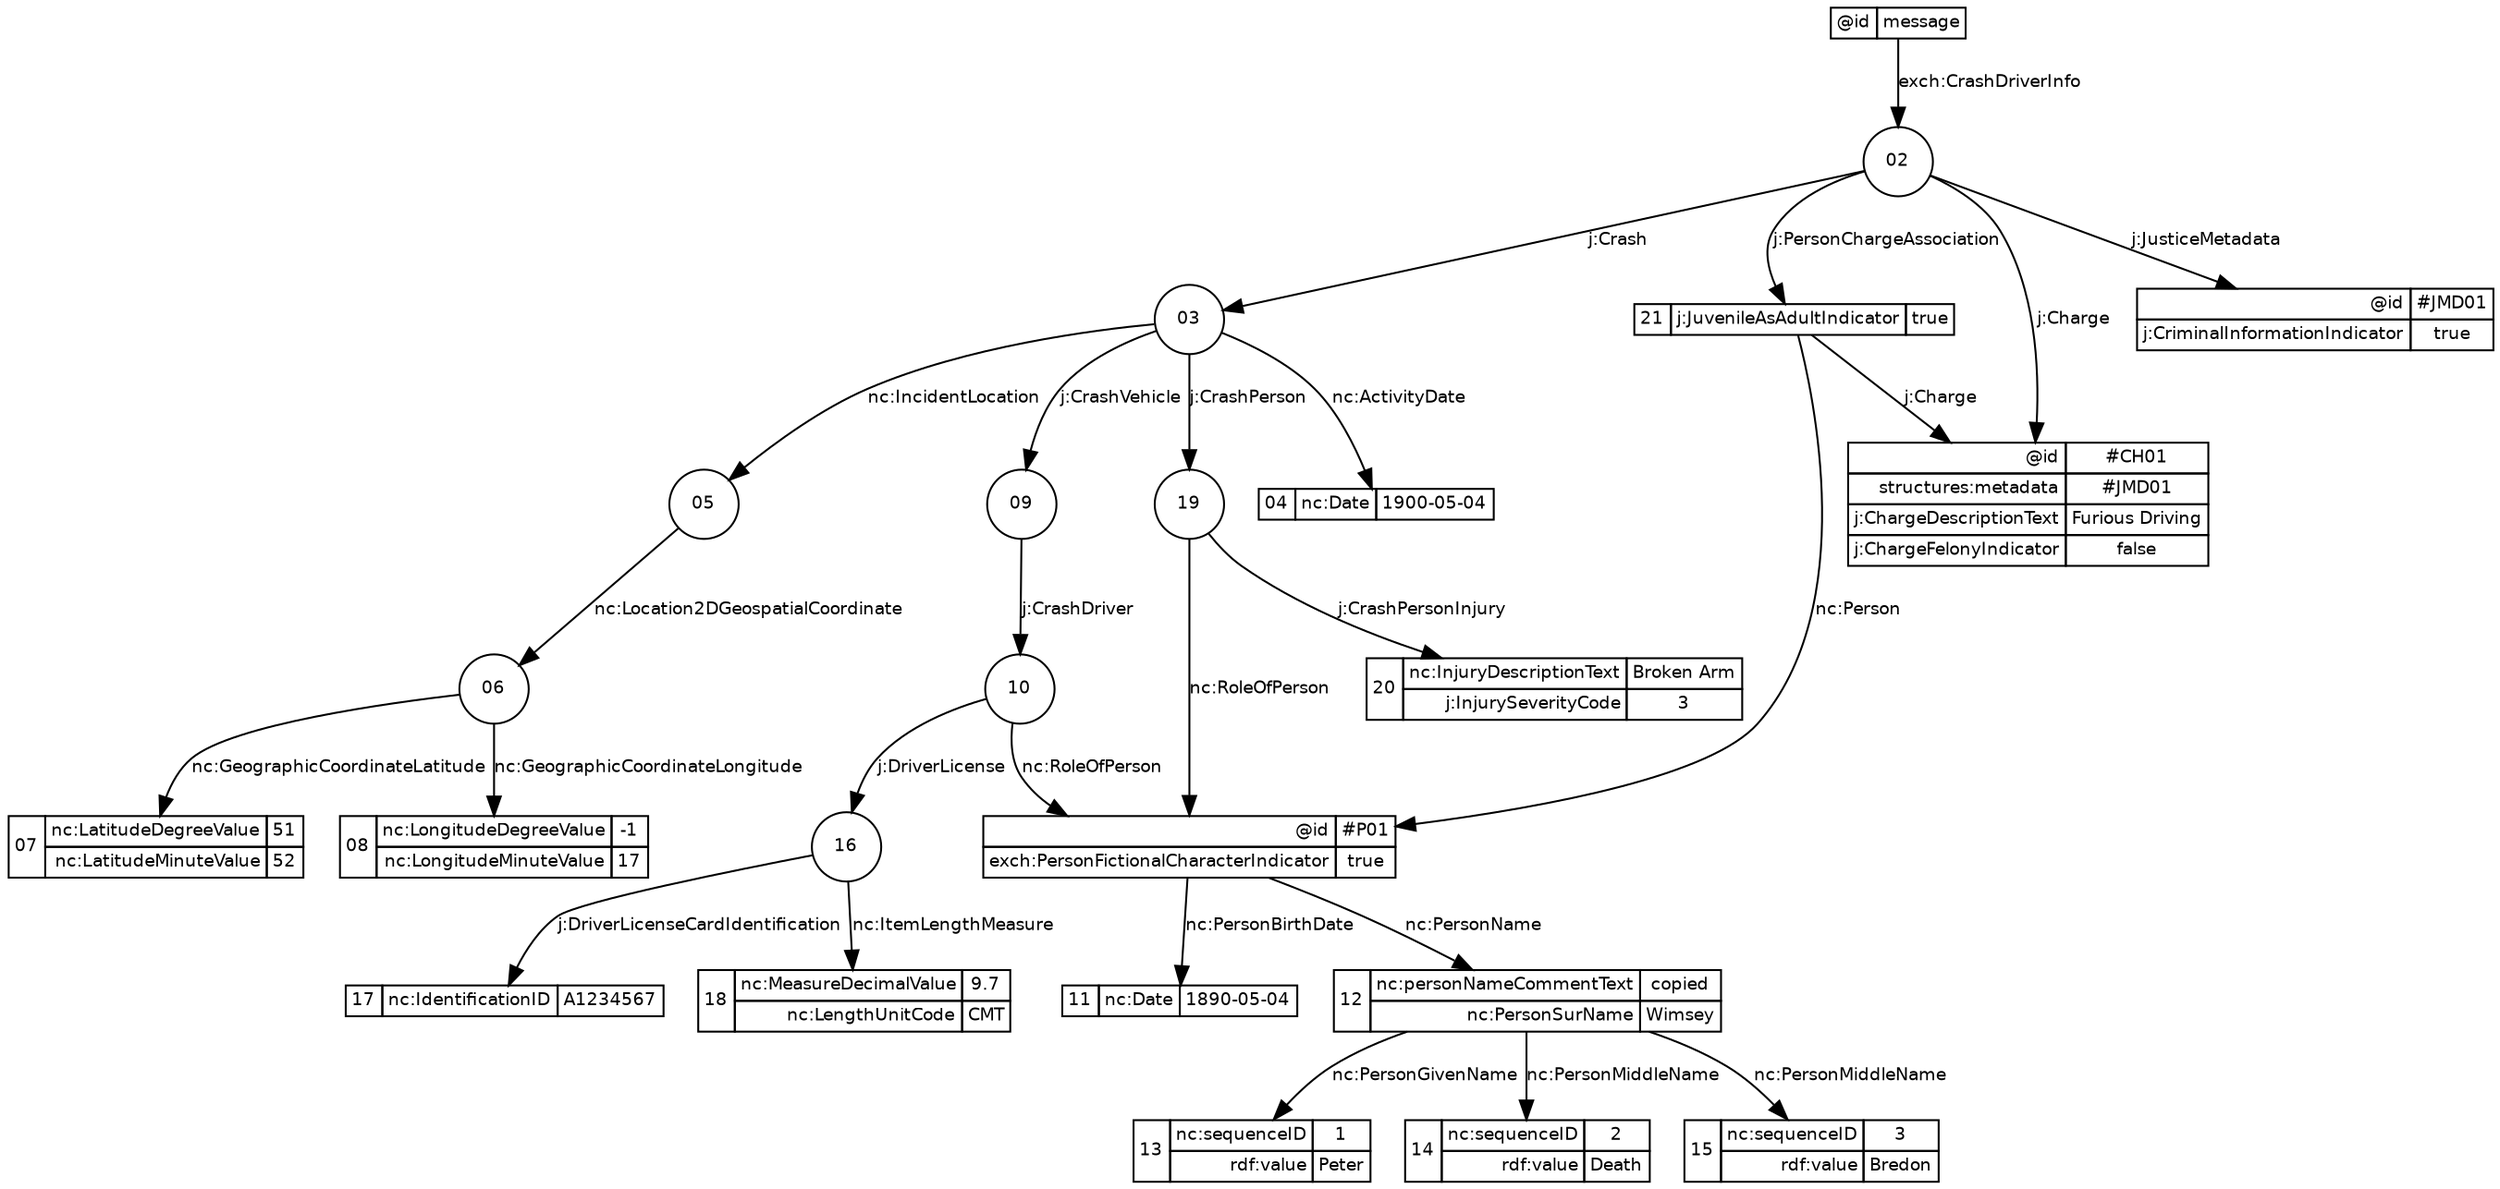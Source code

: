 digraph G {
node  [fontname="Helvetica", fontsize="9", margin=0, shape=circle, label=""];
edge  [fontname="Helvetica", fontsize="9"];
graph [fontname="Helvetica", fontsize="9"];
"message" [shape=plain, label=<
<table border="0" cellborder="1" cellspacing="0">
 <tr>
  <td align="right">@id</td>
  <td>message</td>
 </tr>
</table>
>];
"message" -> "02" [label="exch:CrashDriverInfo"];
"02" [label="02"];
"02" -> "03" [label="j:Crash"];
"02" -> "#CH01" [label="j:Charge"];
"02" -> "21" [label="j:PersonChargeAssociation"];
"02" -> "#JMD01" [label="j:JusticeMetadata"];
"03" [label="03"];
"03" -> "04" [label="nc:ActivityDate"];
"03" -> "05" [label="nc:IncidentLocation"];
"03" -> "09" [label="j:CrashVehicle"];
"03" -> "19" [label="j:CrashPerson"];
"04" [shape=plain, label=<
<table border="0" cellborder="1" cellspacing="0">
 <tr>
  <td rowspan="1">04</td>
  <td align="right">nc:Date</td>
  <td>1900-05-04</td>
 </tr>
</table>
>];
"05" [label="05"];
"05" -> "06" [label="nc:Location2DGeospatialCoordinate"];
"06" [label="06"];
"06" -> "07" [label="nc:GeographicCoordinateLatitude"];
"06" -> "08" [label="nc:GeographicCoordinateLongitude"];
"07" [shape=plain, label=<
<table border="0" cellborder="1" cellspacing="0">
 <tr>
  <td rowspan="2">07</td>
  <td align="right">nc:LatitudeDegreeValue</td>
  <td>51</td>
 </tr>
 <tr>
  <td align="right">nc:LatitudeMinuteValue</td>
  <td>52</td>
 </tr>
</table>
>];
"08" [shape=plain, label=<
<table border="0" cellborder="1" cellspacing="0">
 <tr>
  <td rowspan="2">08</td>
  <td align="right">nc:LongitudeDegreeValue</td>
  <td>-1</td>
 </tr>
 <tr>
  <td align="right">nc:LongitudeMinuteValue</td>
  <td>17</td>
 </tr>
</table>
>];
"09" [label="09"];
"09" -> "10" [label="j:CrashDriver"];
"10" [label="10"];
"10" -> "#P01" [label="nc:RoleOfPerson"];
"10" -> "16" [label="j:DriverLicense"];
"#P01" [shape=plain, label=<
<table border="0" cellborder="1" cellspacing="0">
 <tr>
  <td align="right">@id</td>
  <td>#P01</td>
 </tr>
 <tr>
  <td align="right">exch:PersonFictionalCharacterIndicator</td>
  <td>true</td>
 </tr>
</table>
>];
"#P01" -> "11" [label="nc:PersonBirthDate"];
"#P01" -> "12" [label="nc:PersonName"];
"11" [shape=plain, label=<
<table border="0" cellborder="1" cellspacing="0">
 <tr>
  <td rowspan="1">11</td>
  <td align="right">nc:Date</td>
  <td>1890-05-04</td>
 </tr>
</table>
>];
"12" [shape=plain, label=<
<table border="0" cellborder="1" cellspacing="0">
 <tr>
  <td rowspan="2">12</td>
  <td align="right">nc:personNameCommentText</td>
  <td>copied</td>
 </tr>
 <tr>
  <td align="right">nc:PersonSurName</td>
  <td>Wimsey</td>
 </tr>
</table>
>];
"12" -> "13" [label="nc:PersonGivenName"];
"12" -> "14" [label="nc:PersonMiddleName"];
"12" -> "15" [label="nc:PersonMiddleName"];
"13" [shape=plain, label=<
<table border="0" cellborder="1" cellspacing="0">
 <tr>
  <td rowspan="2">13</td>
  <td align="right">nc:sequenceID</td>
  <td>1</td>
 </tr>
 <tr>
  <td align="right">rdf:value</td>
  <td>Peter</td>
 </tr>
</table>
>];
"14" [shape=plain, label=<
<table border="0" cellborder="1" cellspacing="0">
 <tr>
  <td rowspan="2">14</td>
  <td align="right">nc:sequenceID</td>
  <td>2</td>
 </tr>
 <tr>
  <td align="right">rdf:value</td>
  <td>Death</td>
 </tr>
</table>
>];
"15" [shape=plain, label=<
<table border="0" cellborder="1" cellspacing="0">
 <tr>
  <td rowspan="2">15</td>
  <td align="right">nc:sequenceID</td>
  <td>3</td>
 </tr>
 <tr>
  <td align="right">rdf:value</td>
  <td>Bredon</td>
 </tr>
</table>
>];
"16" [label="16"];
"16" -> "17" [label="j:DriverLicenseCardIdentification"];
"16" -> "18" [label="nc:ItemLengthMeasure"];
"17" [shape=plain, label=<
<table border="0" cellborder="1" cellspacing="0">
 <tr>
  <td rowspan="1">17</td>
  <td align="right">nc:IdentificationID</td>
  <td>A1234567</td>
 </tr>
</table>
>];
"18" [shape=plain, label=<
<table border="0" cellborder="1" cellspacing="0">
 <tr>
  <td rowspan="2">18</td>
  <td align="right">nc:MeasureDecimalValue</td>
  <td>9.7</td>
 </tr>
 <tr>
  <td align="right">nc:LengthUnitCode</td>
  <td>CMT</td>
 </tr>
</table>
>];
"19" [label="19"];
"19" -> "#P01" [label="nc:RoleOfPerson"];
"19" -> "20" [label="j:CrashPersonInjury"];
"20" [shape=plain, label=<
<table border="0" cellborder="1" cellspacing="0">
 <tr>
  <td rowspan="2">20</td>
  <td align="right">nc:InjuryDescriptionText</td>
  <td>Broken Arm</td>
 </tr>
 <tr>
  <td align="right">j:InjurySeverityCode</td>
  <td>3</td>
 </tr>
</table>
>];
"#CH01" [shape=plain, label=<
<table border="0" cellborder="1" cellspacing="0">
 <tr>
  <td align="right">@id</td>
  <td>#CH01</td>
 </tr>
 <tr>
  <td align="right">structures:metadata</td>
  <td>#JMD01</td>
 </tr>
 <tr>
  <td align="right">j:ChargeDescriptionText</td>
  <td>Furious Driving</td>
 </tr>
 <tr>
  <td align="right">j:ChargeFelonyIndicator</td>
  <td>false</td>
 </tr>
</table>
>];
"21" [shape=plain, label=<
<table border="0" cellborder="1" cellspacing="0">
 <tr>
  <td rowspan="1">21</td>
  <td align="right">j:JuvenileAsAdultIndicator</td>
  <td>true</td>
 </tr>
</table>
>];
"21" -> "#P01" [label="nc:Person"];
"21" -> "#CH01" [label="j:Charge"];
"#JMD01" [shape=plain, label=<
<table border="0" cellborder="1" cellspacing="0">
 <tr>
  <td align="right">@id</td>
  <td>#JMD01</td>
 </tr>
 <tr>
  <td align="right">j:CriminalInformationIndicator</td>
  <td>true</td>
 </tr>
</table>
>];
}
